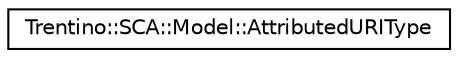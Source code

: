 digraph G
{
  edge [fontname="Helvetica",fontsize="10",labelfontname="Helvetica",labelfontsize="10"];
  node [fontname="Helvetica",fontsize="10",shape=record];
  rankdir="LR";
  Node1 [label="Trentino::SCA::Model::AttributedURIType",height=0.2,width=0.4,color="black", fillcolor="white", style="filled",URL="$class_trentino_1_1_s_c_a_1_1_model_1_1_attributed_u_r_i_type.html"];
}
